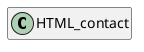 @startuml
set namespaceSeparator \\
hide members
hide << alias >> circle

class HTML_contact
@enduml
